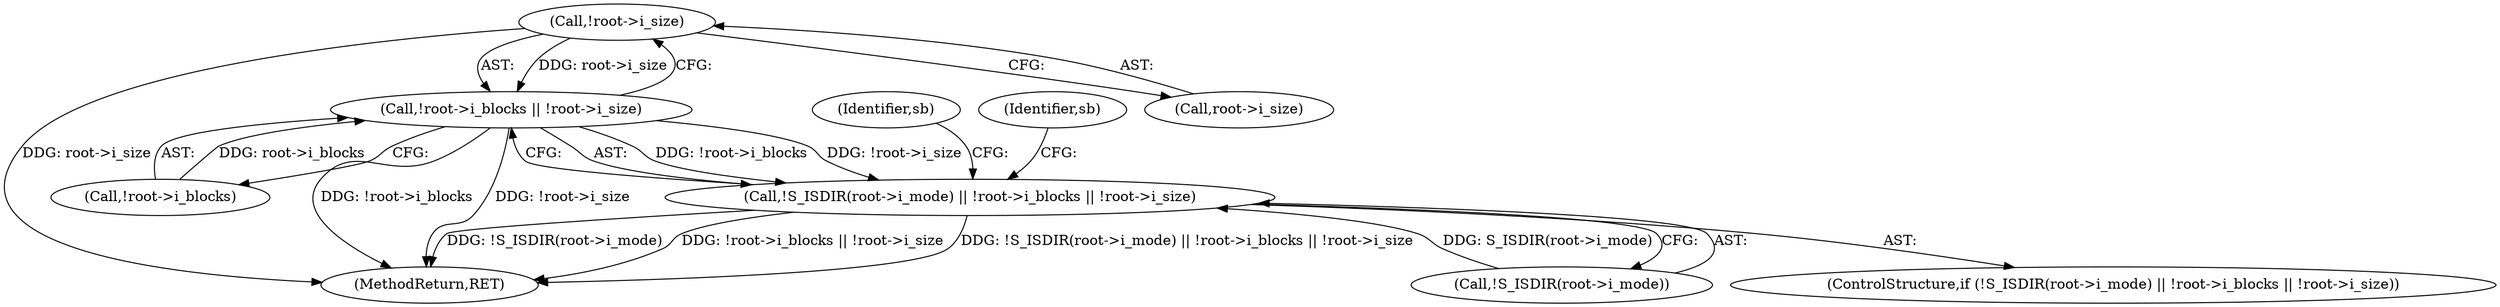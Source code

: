 digraph "0_linux_0449641130f5652b344ef6fa39fa019d7e94660a@pointer" {
"1001717" [label="(Call,!root->i_size)"];
"1001712" [label="(Call,!root->i_blocks || !root->i_size)"];
"1001706" [label="(Call,!S_ISDIR(root->i_mode) || !root->i_blocks || !root->i_size)"];
"1001707" [label="(Call,!S_ISDIR(root->i_mode))"];
"1001712" [label="(Call,!root->i_blocks || !root->i_size)"];
"1001729" [label="(Identifier,sb)"];
"1001717" [label="(Call,!root->i_size)"];
"1001718" [label="(Call,root->i_size)"];
"1001705" [label="(ControlStructure,if (!S_ISDIR(root->i_mode) || !root->i_blocks || !root->i_size))"];
"1001723" [label="(Identifier,sb)"];
"1001713" [label="(Call,!root->i_blocks)"];
"1002222" [label="(MethodReturn,RET)"];
"1001706" [label="(Call,!S_ISDIR(root->i_mode) || !root->i_blocks || !root->i_size)"];
"1001717" -> "1001712"  [label="AST: "];
"1001717" -> "1001718"  [label="CFG: "];
"1001718" -> "1001717"  [label="AST: "];
"1001712" -> "1001717"  [label="CFG: "];
"1001717" -> "1002222"  [label="DDG: root->i_size"];
"1001717" -> "1001712"  [label="DDG: root->i_size"];
"1001712" -> "1001706"  [label="AST: "];
"1001712" -> "1001713"  [label="CFG: "];
"1001713" -> "1001712"  [label="AST: "];
"1001706" -> "1001712"  [label="CFG: "];
"1001712" -> "1002222"  [label="DDG: !root->i_blocks"];
"1001712" -> "1002222"  [label="DDG: !root->i_size"];
"1001712" -> "1001706"  [label="DDG: !root->i_blocks"];
"1001712" -> "1001706"  [label="DDG: !root->i_size"];
"1001713" -> "1001712"  [label="DDG: root->i_blocks"];
"1001706" -> "1001705"  [label="AST: "];
"1001706" -> "1001707"  [label="CFG: "];
"1001707" -> "1001706"  [label="AST: "];
"1001723" -> "1001706"  [label="CFG: "];
"1001729" -> "1001706"  [label="CFG: "];
"1001706" -> "1002222"  [label="DDG: !S_ISDIR(root->i_mode) || !root->i_blocks || !root->i_size"];
"1001706" -> "1002222"  [label="DDG: !S_ISDIR(root->i_mode)"];
"1001706" -> "1002222"  [label="DDG: !root->i_blocks || !root->i_size"];
"1001707" -> "1001706"  [label="DDG: S_ISDIR(root->i_mode)"];
}
